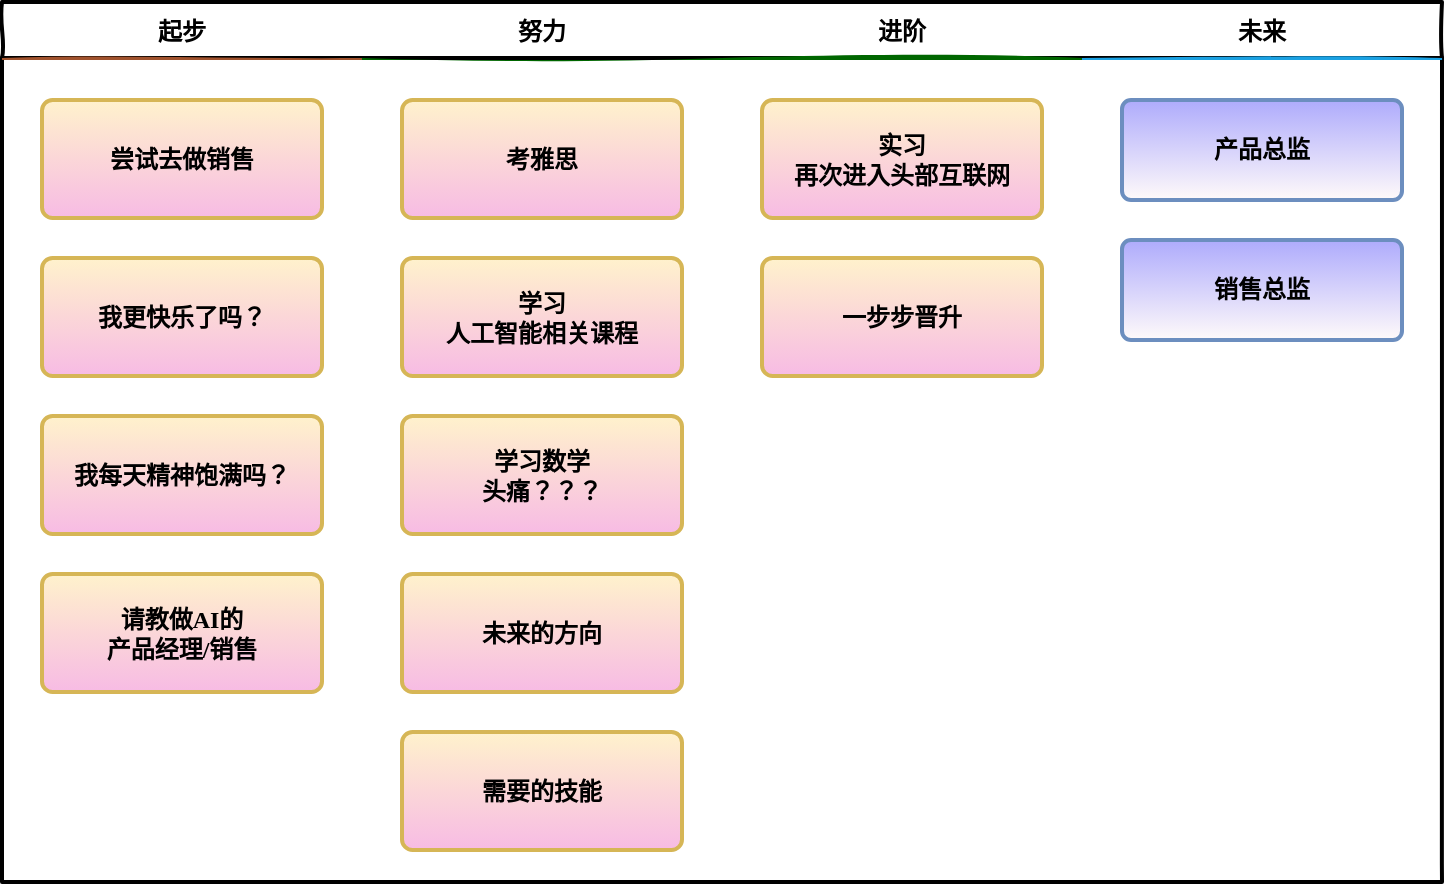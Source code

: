 <mxfile version="22.1.7" type="github">
  <diagram id="prtHgNgQTEPvFCAcTncT" name="Page-1">
    <mxGraphModel dx="954" dy="616" grid="1" gridSize="10" guides="1" tooltips="1" connect="1" arrows="1" fold="1" page="1" pageScale="1" pageWidth="827" pageHeight="1169" math="0" shadow="0">
      <root>
        <mxCell id="0" />
        <mxCell id="1" parent="0" />
        <mxCell id="AhhsZ49npr2kLPAkrbk7-1" value="" style="swimlane;fontStyle=2;childLayout=stackLayout;horizontal=1;startSize=28;horizontalStack=1;resizeParent=1;resizeParentMax=0;resizeLast=0;collapsible=0;marginBottom=0;swimlaneFillColor=none;fontFamily=Permanent Marker;fontSize=16;points=[];verticalAlign=top;stackBorder=0;resizable=1;strokeWidth=2;sketch=1;disableMultiStroke=1;" vertex="1" parent="1">
          <mxGeometry x="20" y="20" width="720" height="440" as="geometry" />
        </mxCell>
        <object label="起步" status="New" id="AhhsZ49npr2kLPAkrbk7-2">
          <mxCell style="swimlane;strokeWidth=2;fontFamily=Permanent Marker;html=0;startSize=1;verticalAlign=bottom;spacingBottom=5;points=[];childLayout=stackLayout;stackBorder=20;stackSpacing=20;resizeLast=0;resizeParent=1;horizontalStack=0;collapsible=0;sketch=1;strokeColor=none;fillStyle=solid;fillColor=#A0522D;" vertex="1" parent="AhhsZ49npr2kLPAkrbk7-1">
            <mxGeometry y="28" width="180" height="412" as="geometry" />
          </mxCell>
        </object>
        <object label="尝试去做销售" placeholders="1" id="AhhsZ49npr2kLPAkrbk7-5">
          <mxCell style="whiteSpace=wrap;html=1;strokeWidth=2;fillColor=#fff2cc;fontStyle=1;spacingTop=0;rounded=1;arcSize=9;points=[];fontFamily=Permanent Marker;hachureGap=8;fillWeight=1;strokeColor=#d6b656;gradientColor=#f7bbe4;" vertex="1" parent="AhhsZ49npr2kLPAkrbk7-2">
            <mxGeometry x="20" y="21" width="140" height="59" as="geometry" />
          </mxCell>
        </object>
        <object label="我更快乐了吗？" placeholders="1" id="AhhsZ49npr2kLPAkrbk7-21">
          <mxCell style="whiteSpace=wrap;html=1;strokeWidth=2;fillColor=#fff2cc;fontStyle=1;spacingTop=0;rounded=1;arcSize=9;points=[];fontFamily=Permanent Marker;hachureGap=8;fillWeight=1;strokeColor=#d6b656;gradientColor=#f7bbe4;" vertex="1" parent="AhhsZ49npr2kLPAkrbk7-2">
            <mxGeometry x="20" y="100" width="140" height="59" as="geometry" />
          </mxCell>
        </object>
        <object label="我每天精神饱满吗？" placeholders="1" id="AhhsZ49npr2kLPAkrbk7-22">
          <mxCell style="whiteSpace=wrap;html=1;strokeWidth=2;fillColor=#fff2cc;fontStyle=1;spacingTop=0;rounded=1;arcSize=9;points=[];fontFamily=Permanent Marker;hachureGap=8;fillWeight=1;strokeColor=#d6b656;gradientColor=#f7bbe4;" vertex="1" parent="AhhsZ49npr2kLPAkrbk7-2">
            <mxGeometry x="20" y="179" width="140" height="59" as="geometry" />
          </mxCell>
        </object>
        <object label="请教做AI的&lt;br&gt;产品经理/销售" placeholders="1" id="AhhsZ49npr2kLPAkrbk7-27">
          <mxCell style="whiteSpace=wrap;html=1;strokeWidth=2;fillColor=#fff2cc;fontStyle=1;spacingTop=0;rounded=1;arcSize=9;points=[];fontFamily=Permanent Marker;hachureGap=8;fillWeight=1;strokeColor=#d6b656;gradientColor=#f7bbe4;" vertex="1" parent="AhhsZ49npr2kLPAkrbk7-2">
            <mxGeometry x="20" y="258" width="140" height="59" as="geometry" />
          </mxCell>
        </object>
        <object label="努力" status="In progress" id="AhhsZ49npr2kLPAkrbk7-6">
          <mxCell style="swimlane;strokeWidth=2;fontFamily=Permanent Marker;html=0;startSize=1;verticalAlign=bottom;spacingBottom=5;points=[];childLayout=stackLayout;stackBorder=20;stackSpacing=20;resizeLast=0;resizeParent=1;horizontalStack=0;collapsible=0;sketch=1;strokeColor=none;fillStyle=solid;fillColor=#006600;" vertex="1" parent="AhhsZ49npr2kLPAkrbk7-1">
            <mxGeometry x="180" y="28" width="180" height="416" as="geometry" />
          </mxCell>
        </object>
        <object label="考雅思" placeholders="1" id="AhhsZ49npr2kLPAkrbk7-24">
          <mxCell style="whiteSpace=wrap;html=1;strokeWidth=2;fillColor=#fff2cc;fontStyle=1;spacingTop=0;rounded=1;arcSize=9;points=[];fontFamily=Permanent Marker;hachureGap=8;fillWeight=1;strokeColor=#d6b656;gradientColor=#f7bbe4;" vertex="1" parent="AhhsZ49npr2kLPAkrbk7-6">
            <mxGeometry x="20" y="21" width="140" height="59" as="geometry" />
          </mxCell>
        </object>
        <object label="学习&lt;br&gt;人工智能相关课程" placeholders="1" id="AhhsZ49npr2kLPAkrbk7-25">
          <mxCell style="whiteSpace=wrap;html=1;strokeWidth=2;fillColor=#fff2cc;fontStyle=1;spacingTop=0;rounded=1;arcSize=9;points=[];fontFamily=Permanent Marker;hachureGap=8;fillWeight=1;strokeColor=#d6b656;gradientColor=#f7bbe4;" vertex="1" parent="AhhsZ49npr2kLPAkrbk7-6">
            <mxGeometry x="20" y="100" width="140" height="59" as="geometry" />
          </mxCell>
        </object>
        <object label="学习数学&lt;br&gt;头痛？？？" placeholders="1" id="AhhsZ49npr2kLPAkrbk7-26">
          <mxCell style="whiteSpace=wrap;html=1;strokeWidth=2;fillColor=#fff2cc;fontStyle=1;spacingTop=0;rounded=1;arcSize=9;points=[];fontFamily=Permanent Marker;hachureGap=8;fillWeight=1;strokeColor=#d6b656;gradientColor=#f7bbe4;" vertex="1" parent="AhhsZ49npr2kLPAkrbk7-6">
            <mxGeometry x="20" y="179" width="140" height="59" as="geometry" />
          </mxCell>
        </object>
        <object label="未来的方向" placeholders="1" id="AhhsZ49npr2kLPAkrbk7-34">
          <mxCell style="whiteSpace=wrap;html=1;strokeWidth=2;fillColor=#fff2cc;fontStyle=1;spacingTop=0;rounded=1;arcSize=9;points=[];fontFamily=Permanent Marker;hachureGap=8;fillWeight=1;strokeColor=#d6b656;gradientColor=#f7bbe4;" vertex="1" parent="AhhsZ49npr2kLPAkrbk7-6">
            <mxGeometry x="20" y="258" width="140" height="59" as="geometry" />
          </mxCell>
        </object>
        <object label="需要的技能" placeholders="1" id="AhhsZ49npr2kLPAkrbk7-52">
          <mxCell style="whiteSpace=wrap;html=1;strokeWidth=2;fillColor=#fff2cc;fontStyle=1;spacingTop=0;rounded=1;arcSize=9;points=[];fontFamily=Permanent Marker;hachureGap=8;fillWeight=1;strokeColor=#d6b656;gradientColor=#f7bbe4;" vertex="1" parent="AhhsZ49npr2kLPAkrbk7-6">
            <mxGeometry x="20" y="337" width="140" height="59" as="geometry" />
          </mxCell>
        </object>
        <object label="进阶" status="In progress" id="AhhsZ49npr2kLPAkrbk7-14">
          <mxCell style="swimlane;strokeWidth=2;fontFamily=Permanent Marker;html=0;startSize=1;verticalAlign=bottom;spacingBottom=5;points=[];childLayout=stackLayout;stackBorder=20;stackSpacing=20;resizeLast=0;resizeParent=1;horizontalStack=0;collapsible=0;sketch=1;strokeColor=none;fillStyle=solid;fillColor=#006600;" vertex="1" parent="AhhsZ49npr2kLPAkrbk7-1">
            <mxGeometry x="360" y="28" width="180" height="412" as="geometry" />
          </mxCell>
        </object>
        <object label="实习&lt;br&gt;再次进入头部互联网" placeholders="1" id="AhhsZ49npr2kLPAkrbk7-28">
          <mxCell style="whiteSpace=wrap;html=1;strokeWidth=2;fillColor=#fff2cc;fontStyle=1;spacingTop=0;rounded=1;arcSize=9;points=[];fontFamily=Permanent Marker;hachureGap=8;fillWeight=1;strokeColor=#d6b656;gradientColor=#f7bbe4;" vertex="1" parent="AhhsZ49npr2kLPAkrbk7-14">
            <mxGeometry x="20" y="21" width="140" height="59" as="geometry" />
          </mxCell>
        </object>
        <object label="一步步晋升" placeholders="1" id="AhhsZ49npr2kLPAkrbk7-30">
          <mxCell style="whiteSpace=wrap;html=1;strokeWidth=2;fillColor=#fff2cc;fontStyle=1;spacingTop=0;rounded=1;arcSize=9;points=[];fontFamily=Permanent Marker;hachureGap=8;fillWeight=1;strokeColor=#d6b656;gradientColor=#f7bbe4;" vertex="1" parent="AhhsZ49npr2kLPAkrbk7-14">
            <mxGeometry x="20" y="100" width="140" height="59" as="geometry" />
          </mxCell>
        </object>
        <object label="未来" status="Completed" id="AhhsZ49npr2kLPAkrbk7-9">
          <mxCell style="swimlane;strokeWidth=2;fontFamily=Permanent Marker;html=0;startSize=1;verticalAlign=bottom;spacingBottom=5;points=[];childLayout=stackLayout;stackBorder=20;stackSpacing=20;resizeLast=0;resizeParent=1;horizontalStack=0;collapsible=0;sketch=1;strokeColor=none;fillStyle=solid;fillColor=#1BA1E2;" vertex="1" parent="AhhsZ49npr2kLPAkrbk7-1">
            <mxGeometry x="540" y="28" width="180" height="412" as="geometry" />
          </mxCell>
        </object>
        <object label="产品总监" placeholders="1" id="AhhsZ49npr2kLPAkrbk7-32">
          <mxCell style="whiteSpace=wrap;html=1;strokeWidth=2;fillColor=#AEABFC;fontStyle=1;spacingTop=0;rounded=1;arcSize=9;points=[];fontFamily=Permanent Marker;hachureGap=8;fillWeight=1;strokeColor=#6c8ebf;gradientColor=#fffafa;" vertex="1" parent="AhhsZ49npr2kLPAkrbk7-9">
            <mxGeometry x="20" y="21" width="140" height="50" as="geometry" />
          </mxCell>
        </object>
        <object label="销售总监" placeholders="1" id="AhhsZ49npr2kLPAkrbk7-31">
          <mxCell style="whiteSpace=wrap;html=1;strokeWidth=2;fillColor=#AEABFC;fontStyle=1;spacingTop=0;rounded=1;arcSize=9;points=[];fontFamily=Permanent Marker;hachureGap=8;fillWeight=1;strokeColor=#6c8ebf;gradientColor=#fffafa;" vertex="1" parent="AhhsZ49npr2kLPAkrbk7-9">
            <mxGeometry x="20" y="91" width="140" height="50" as="geometry" />
          </mxCell>
        </object>
      </root>
    </mxGraphModel>
  </diagram>
</mxfile>
